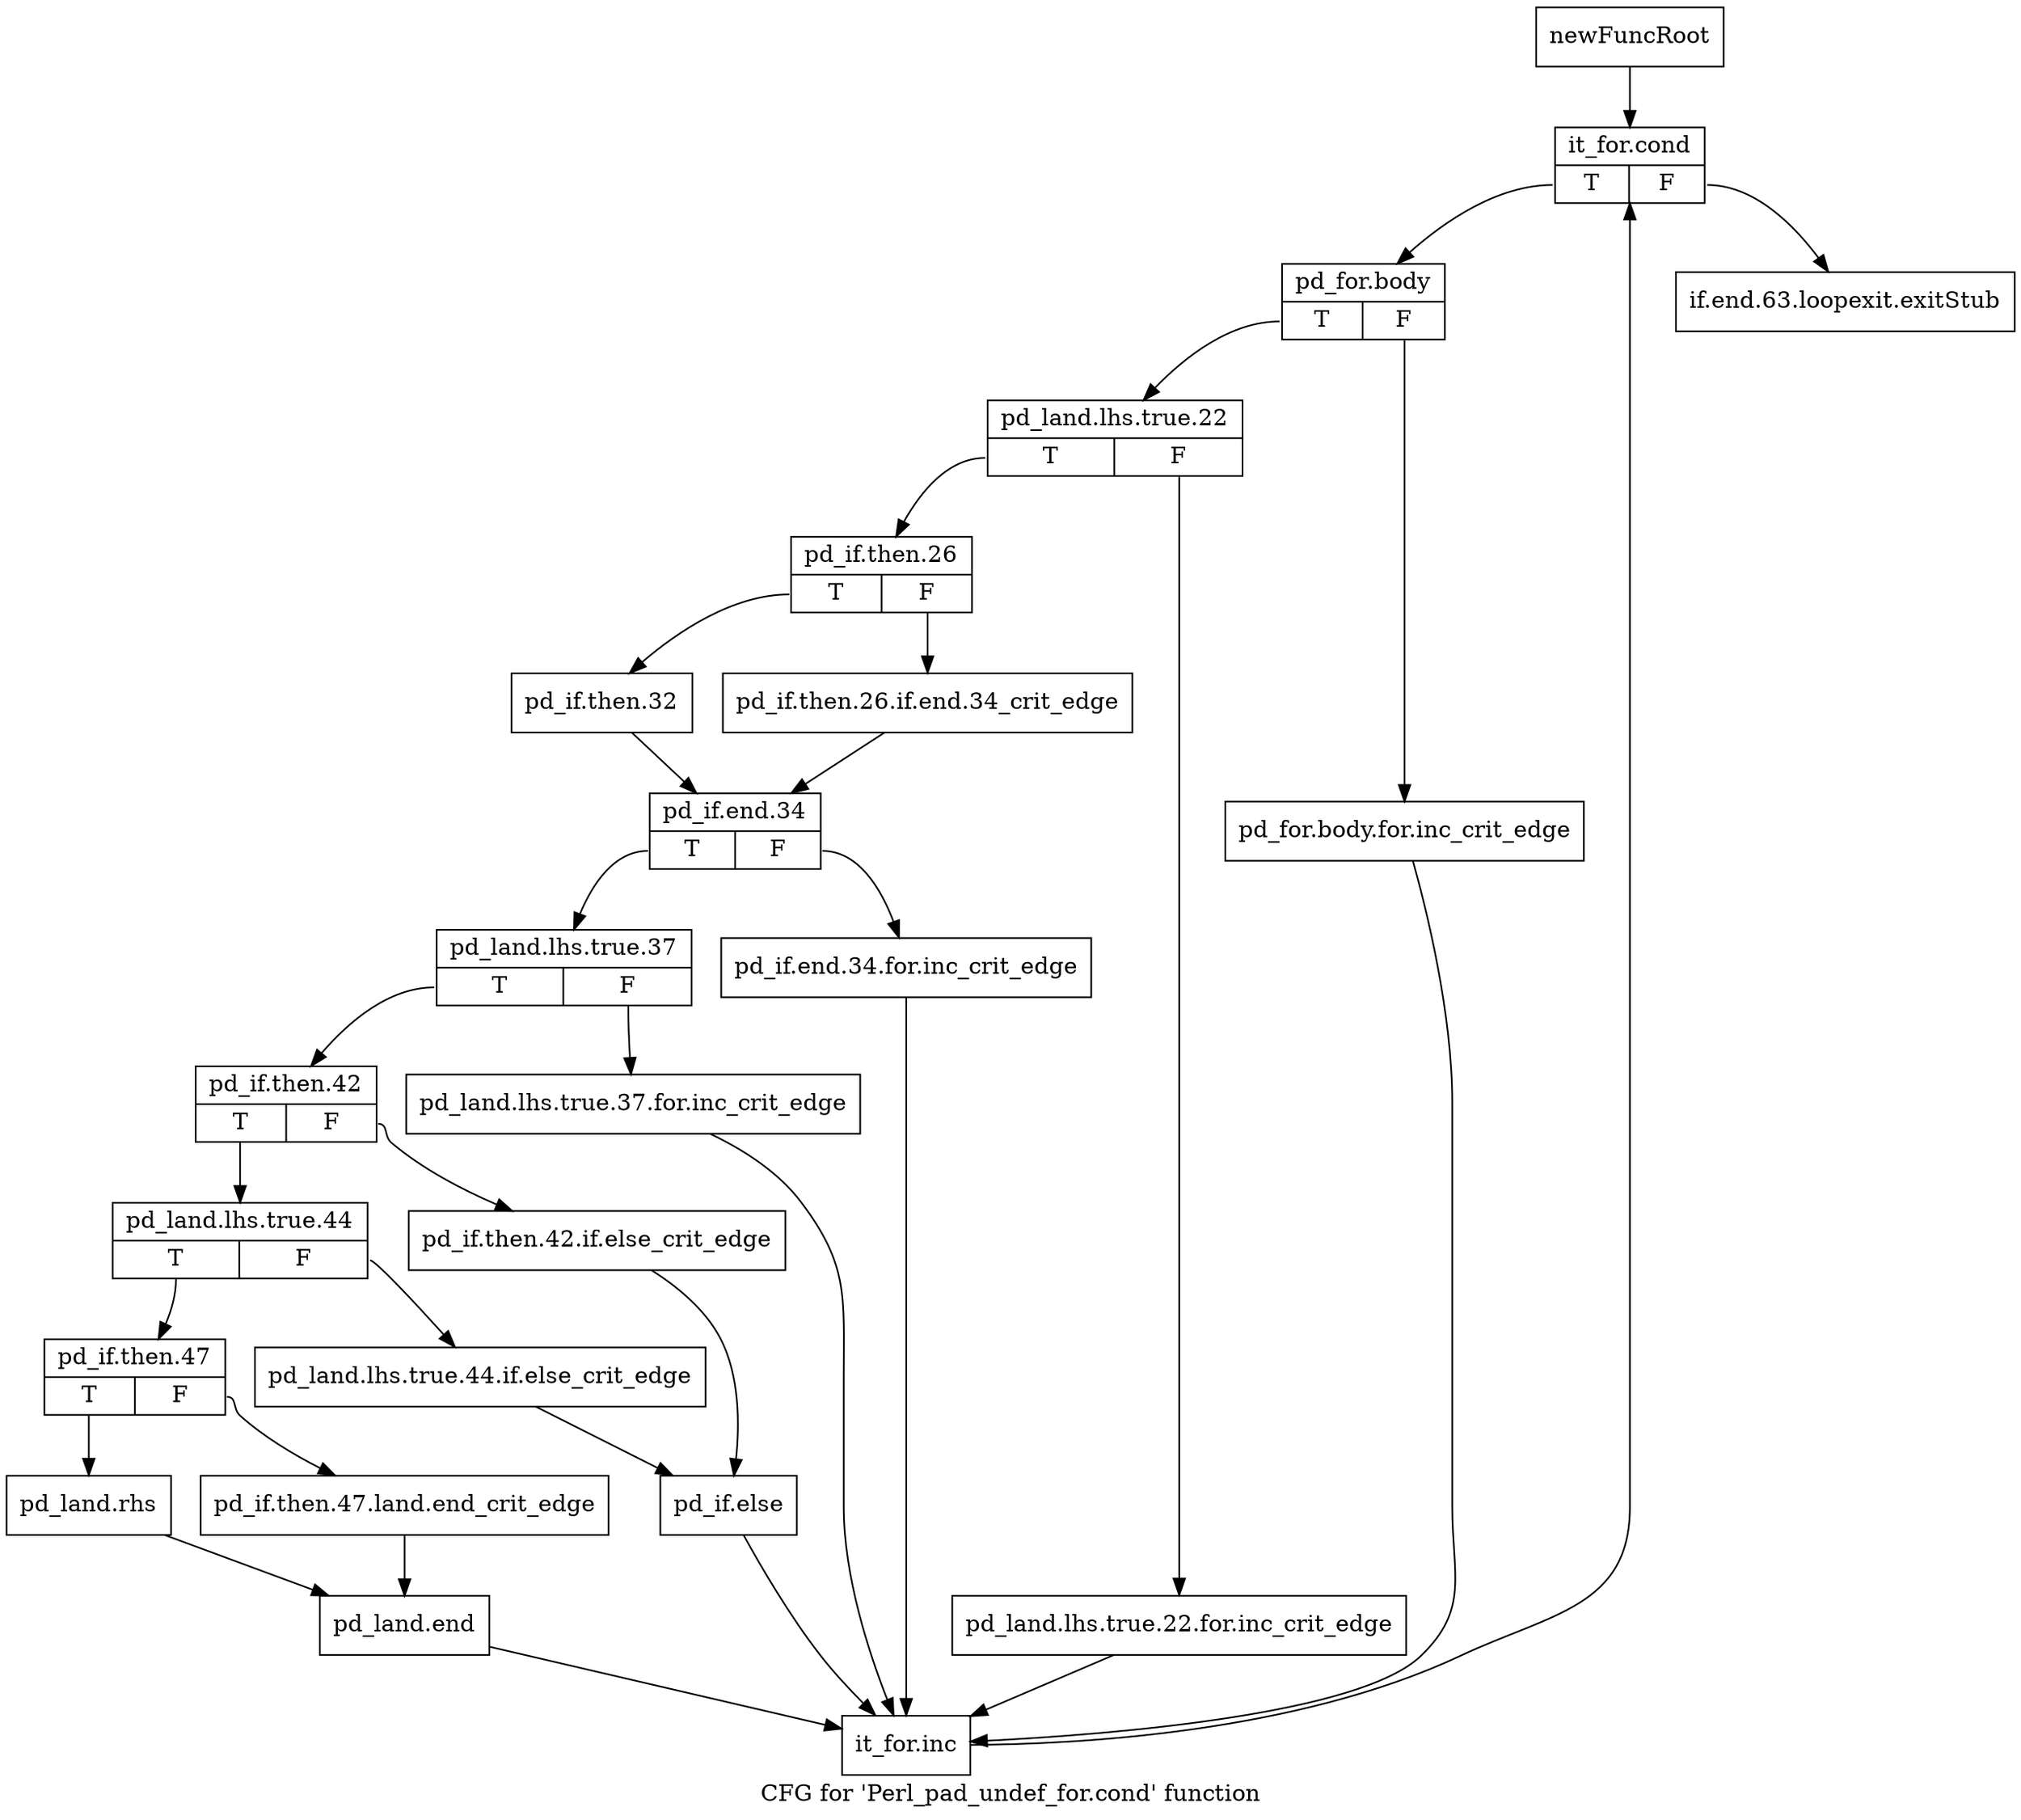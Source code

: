 digraph "CFG for 'Perl_pad_undef_for.cond' function" {
	label="CFG for 'Perl_pad_undef_for.cond' function";

	Node0x4ce4150 [shape=record,label="{newFuncRoot}"];
	Node0x4ce4150 -> Node0x4ce41f0;
	Node0x4ce41a0 [shape=record,label="{if.end.63.loopexit.exitStub}"];
	Node0x4ce41f0 [shape=record,label="{it_for.cond|{<s0>T|<s1>F}}"];
	Node0x4ce41f0:s0 -> Node0x4ce4240;
	Node0x4ce41f0:s1 -> Node0x4ce41a0;
	Node0x4ce4240 [shape=record,label="{pd_for.body|{<s0>T|<s1>F}}"];
	Node0x4ce4240:s0 -> Node0x4ce42e0;
	Node0x4ce4240:s1 -> Node0x4ce4290;
	Node0x4ce4290 [shape=record,label="{pd_for.body.for.inc_crit_edge}"];
	Node0x4ce4290 -> Node0x4ce4880;
	Node0x4ce42e0 [shape=record,label="{pd_land.lhs.true.22|{<s0>T|<s1>F}}"];
	Node0x4ce42e0:s0 -> Node0x4ce4380;
	Node0x4ce42e0:s1 -> Node0x4ce4330;
	Node0x4ce4330 [shape=record,label="{pd_land.lhs.true.22.for.inc_crit_edge}"];
	Node0x4ce4330 -> Node0x4ce4880;
	Node0x4ce4380 [shape=record,label="{pd_if.then.26|{<s0>T|<s1>F}}"];
	Node0x4ce4380:s0 -> Node0x4ce4420;
	Node0x4ce4380:s1 -> Node0x4ce43d0;
	Node0x4ce43d0 [shape=record,label="{pd_if.then.26.if.end.34_crit_edge}"];
	Node0x4ce43d0 -> Node0x4ce4470;
	Node0x4ce4420 [shape=record,label="{pd_if.then.32}"];
	Node0x4ce4420 -> Node0x4ce4470;
	Node0x4ce4470 [shape=record,label="{pd_if.end.34|{<s0>T|<s1>F}}"];
	Node0x4ce4470:s0 -> Node0x4ce4510;
	Node0x4ce4470:s1 -> Node0x4ce44c0;
	Node0x4ce44c0 [shape=record,label="{pd_if.end.34.for.inc_crit_edge}"];
	Node0x4ce44c0 -> Node0x4ce4880;
	Node0x4ce4510 [shape=record,label="{pd_land.lhs.true.37|{<s0>T|<s1>F}}"];
	Node0x4ce4510:s0 -> Node0x4ce45b0;
	Node0x4ce4510:s1 -> Node0x4ce4560;
	Node0x4ce4560 [shape=record,label="{pd_land.lhs.true.37.for.inc_crit_edge}"];
	Node0x4ce4560 -> Node0x4ce4880;
	Node0x4ce45b0 [shape=record,label="{pd_if.then.42|{<s0>T|<s1>F}}"];
	Node0x4ce45b0:s0 -> Node0x4ce4650;
	Node0x4ce45b0:s1 -> Node0x4ce4600;
	Node0x4ce4600 [shape=record,label="{pd_if.then.42.if.else_crit_edge}"];
	Node0x4ce4600 -> Node0x4ce46f0;
	Node0x4ce4650 [shape=record,label="{pd_land.lhs.true.44|{<s0>T|<s1>F}}"];
	Node0x4ce4650:s0 -> Node0x4ce4740;
	Node0x4ce4650:s1 -> Node0x4ce46a0;
	Node0x4ce46a0 [shape=record,label="{pd_land.lhs.true.44.if.else_crit_edge}"];
	Node0x4ce46a0 -> Node0x4ce46f0;
	Node0x4ce46f0 [shape=record,label="{pd_if.else}"];
	Node0x4ce46f0 -> Node0x4ce4880;
	Node0x4ce4740 [shape=record,label="{pd_if.then.47|{<s0>T|<s1>F}}"];
	Node0x4ce4740:s0 -> Node0x4ce47e0;
	Node0x4ce4740:s1 -> Node0x4ce4790;
	Node0x4ce4790 [shape=record,label="{pd_if.then.47.land.end_crit_edge}"];
	Node0x4ce4790 -> Node0x4ce4830;
	Node0x4ce47e0 [shape=record,label="{pd_land.rhs}"];
	Node0x4ce47e0 -> Node0x4ce4830;
	Node0x4ce4830 [shape=record,label="{pd_land.end}"];
	Node0x4ce4830 -> Node0x4ce4880;
	Node0x4ce4880 [shape=record,label="{it_for.inc}"];
	Node0x4ce4880 -> Node0x4ce41f0;
}

